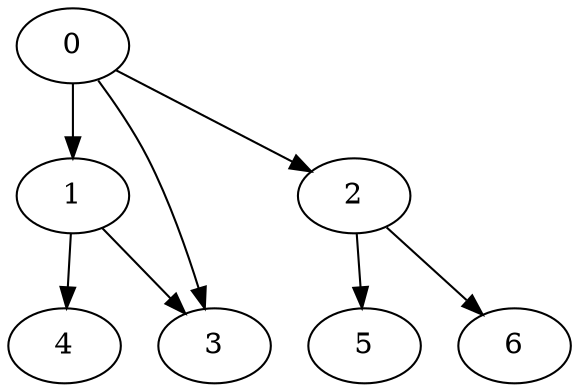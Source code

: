 digraph g {
0;
1;
2;
3;
4;
5;
6;
0 -> 1 [weight=1];
0 -> 2 [weight=0];
0 -> 3 [weight=0];
1 -> 3 [weight=0];
1 -> 4 [weight=0];
2 -> 5 [weight=0];
2 -> 6 [weight=0];
}
